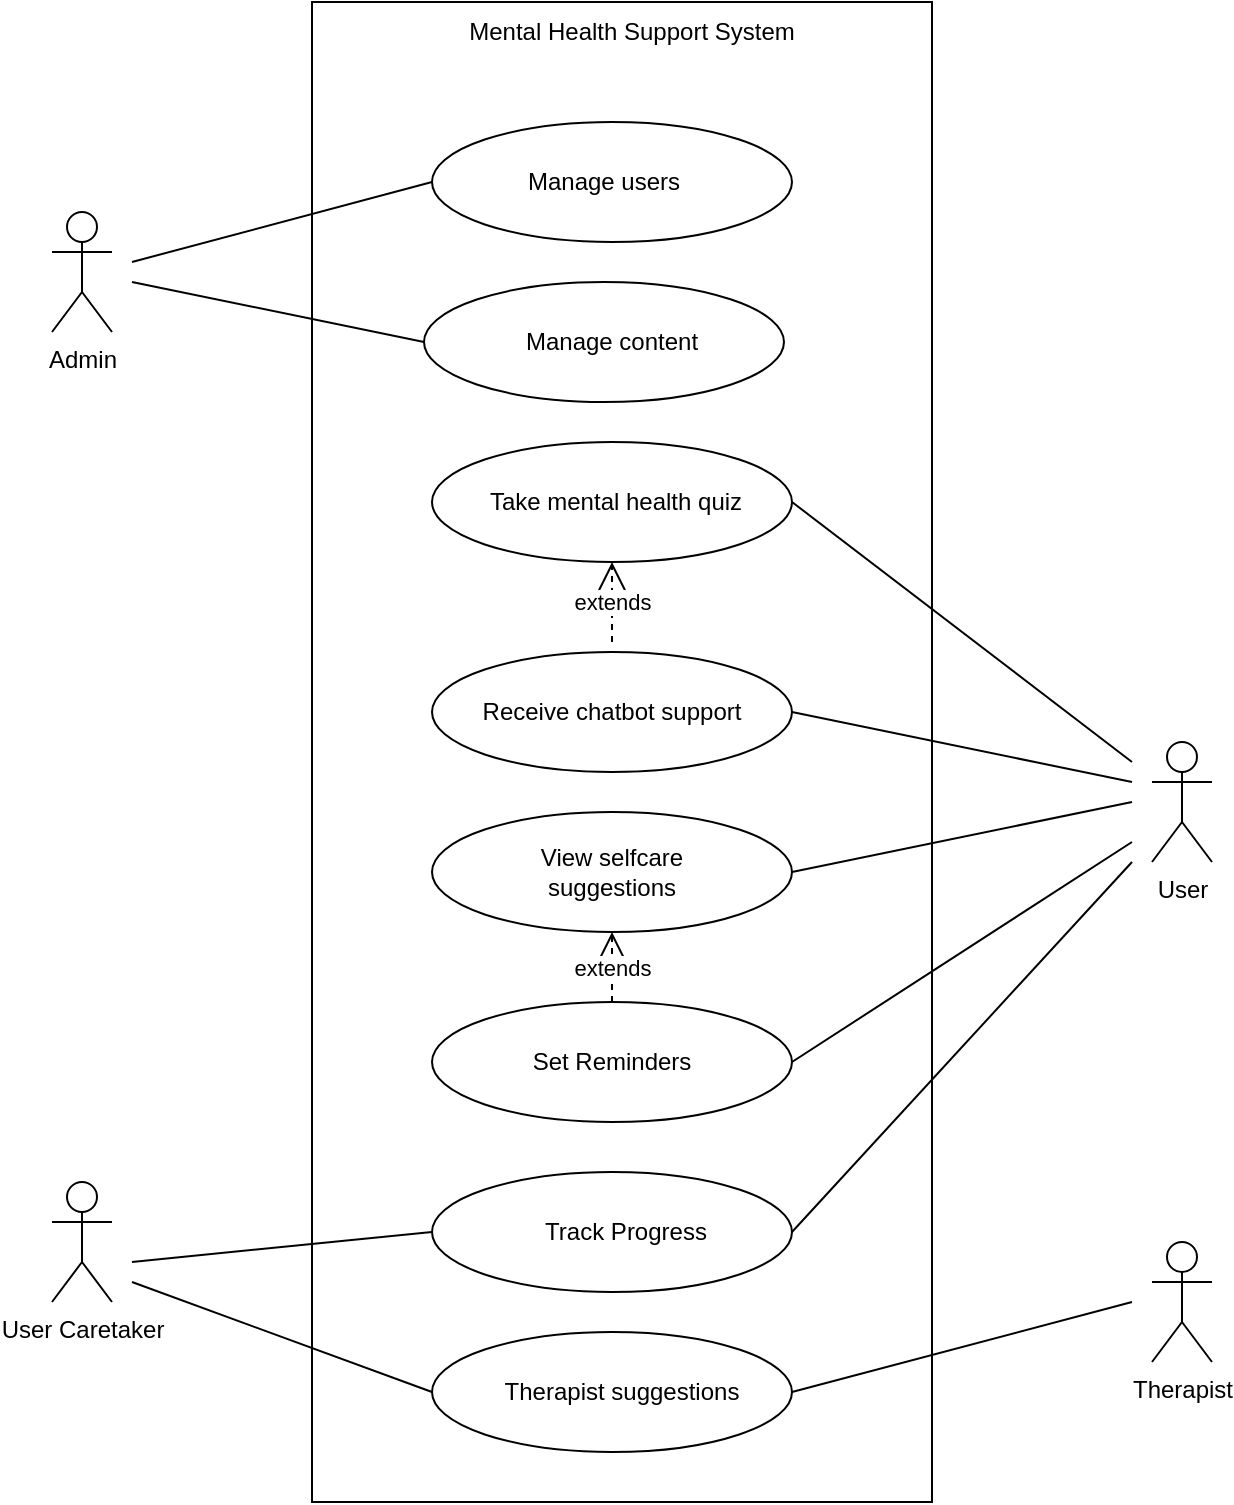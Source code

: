 <mxfile version="26.0.6">
  <diagram name="Page-1" id="d2zdWcBFvEhPLDVjw9Od">
    <mxGraphModel dx="880" dy="472" grid="1" gridSize="10" guides="1" tooltips="1" connect="1" arrows="1" fold="1" page="1" pageScale="1" pageWidth="827" pageHeight="1169" math="0" shadow="0">
      <root>
        <mxCell id="0" />
        <mxCell id="1" parent="0" />
        <mxCell id="ALXvMDp6oZ-iTgO_WjpZ-25" value="" style="rounded=0;whiteSpace=wrap;html=1;" vertex="1" parent="1">
          <mxGeometry x="240" y="130" width="310" height="750" as="geometry" />
        </mxCell>
        <mxCell id="ALXvMDp6oZ-iTgO_WjpZ-1" value="" style="ellipse;whiteSpace=wrap;html=1;" vertex="1" parent="1">
          <mxGeometry x="300" y="190" width="180" height="60" as="geometry" />
        </mxCell>
        <mxCell id="ALXvMDp6oZ-iTgO_WjpZ-2" value="" style="ellipse;whiteSpace=wrap;html=1;" vertex="1" parent="1">
          <mxGeometry x="300" y="795" width="180" height="60" as="geometry" />
        </mxCell>
        <mxCell id="ALXvMDp6oZ-iTgO_WjpZ-3" value="Set Reminders" style="ellipse;whiteSpace=wrap;html=1;" vertex="1" parent="1">
          <mxGeometry x="300" y="630" width="180" height="60" as="geometry" />
        </mxCell>
        <mxCell id="ALXvMDp6oZ-iTgO_WjpZ-5" value="" style="ellipse;whiteSpace=wrap;html=1;" vertex="1" parent="1">
          <mxGeometry x="300" y="715" width="180" height="60" as="geometry" />
        </mxCell>
        <mxCell id="ALXvMDp6oZ-iTgO_WjpZ-6" value="" style="ellipse;whiteSpace=wrap;html=1;" vertex="1" parent="1">
          <mxGeometry x="296" y="270" width="180" height="60" as="geometry" />
        </mxCell>
        <mxCell id="ALXvMDp6oZ-iTgO_WjpZ-7" value="" style="ellipse;whiteSpace=wrap;html=1;" vertex="1" parent="1">
          <mxGeometry x="300" y="350" width="180" height="60" as="geometry" />
        </mxCell>
        <mxCell id="ALXvMDp6oZ-iTgO_WjpZ-8" value="" style="ellipse;whiteSpace=wrap;html=1;" vertex="1" parent="1">
          <mxGeometry x="300" y="455" width="180" height="60" as="geometry" />
        </mxCell>
        <mxCell id="ALXvMDp6oZ-iTgO_WjpZ-9" value="" style="ellipse;whiteSpace=wrap;html=1;" vertex="1" parent="1">
          <mxGeometry x="300" y="535" width="180" height="60" as="geometry" />
        </mxCell>
        <mxCell id="ALXvMDp6oZ-iTgO_WjpZ-11" value="Manage users" style="text;html=1;align=center;verticalAlign=middle;whiteSpace=wrap;rounded=0;" vertex="1" parent="1">
          <mxGeometry x="343" y="205" width="86" height="30" as="geometry" />
        </mxCell>
        <mxCell id="ALXvMDp6oZ-iTgO_WjpZ-12" value="Manage content" style="text;html=1;align=center;verticalAlign=middle;whiteSpace=wrap;rounded=0;" vertex="1" parent="1">
          <mxGeometry x="345" y="285" width="90" height="30" as="geometry" />
        </mxCell>
        <mxCell id="ALXvMDp6oZ-iTgO_WjpZ-13" value="Take mental health quiz" style="text;html=1;align=center;verticalAlign=middle;whiteSpace=wrap;rounded=0;" vertex="1" parent="1">
          <mxGeometry x="324" y="365" width="136" height="30" as="geometry" />
        </mxCell>
        <mxCell id="ALXvMDp6oZ-iTgO_WjpZ-14" value="Receive chatbot support" style="text;html=1;align=center;verticalAlign=middle;whiteSpace=wrap;rounded=0;" vertex="1" parent="1">
          <mxGeometry x="322" y="470" width="136" height="30" as="geometry" />
        </mxCell>
        <mxCell id="ALXvMDp6oZ-iTgO_WjpZ-15" value="View selfcare suggestions" style="text;html=1;align=center;verticalAlign=middle;whiteSpace=wrap;rounded=0;" vertex="1" parent="1">
          <mxGeometry x="345" y="550" width="90" height="30" as="geometry" />
        </mxCell>
        <mxCell id="ALXvMDp6oZ-iTgO_WjpZ-17" value="Track Progress" style="text;html=1;align=center;verticalAlign=middle;whiteSpace=wrap;rounded=0;" vertex="1" parent="1">
          <mxGeometry x="354" y="730" width="86" height="30" as="geometry" />
        </mxCell>
        <mxCell id="ALXvMDp6oZ-iTgO_WjpZ-18" value="Therapist suggestions" style="text;html=1;align=center;verticalAlign=middle;whiteSpace=wrap;rounded=0;" vertex="1" parent="1">
          <mxGeometry x="332" y="810" width="126" height="30" as="geometry" />
        </mxCell>
        <mxCell id="ALXvMDp6oZ-iTgO_WjpZ-21" value="extends" style="endArrow=open;endSize=12;dashed=1;html=1;rounded=0;entryX=0.5;entryY=1;entryDx=0;entryDy=0;" edge="1" parent="1" target="ALXvMDp6oZ-iTgO_WjpZ-7">
          <mxGeometry width="160" relative="1" as="geometry">
            <mxPoint x="390" y="450" as="sourcePoint" />
            <mxPoint x="490" y="430" as="targetPoint" />
          </mxGeometry>
        </mxCell>
        <mxCell id="ALXvMDp6oZ-iTgO_WjpZ-24" value="extends" style="endArrow=open;endSize=12;dashed=1;html=1;rounded=0;exitX=0.5;exitY=0;exitDx=0;exitDy=0;entryX=0.5;entryY=1;entryDx=0;entryDy=0;" edge="1" parent="1" source="ALXvMDp6oZ-iTgO_WjpZ-3" target="ALXvMDp6oZ-iTgO_WjpZ-9">
          <mxGeometry width="160" relative="1" as="geometry">
            <mxPoint x="330" y="530" as="sourcePoint" />
            <mxPoint x="490" y="530" as="targetPoint" />
          </mxGeometry>
        </mxCell>
        <mxCell id="ALXvMDp6oZ-iTgO_WjpZ-26" value="Admin" style="shape=umlActor;verticalLabelPosition=bottom;verticalAlign=top;html=1;outlineConnect=0;" vertex="1" parent="1">
          <mxGeometry x="110" y="235" width="30" height="60" as="geometry" />
        </mxCell>
        <mxCell id="ALXvMDp6oZ-iTgO_WjpZ-27" value="" style="endArrow=none;html=1;rounded=0;entryX=0;entryY=0.5;entryDx=0;entryDy=0;" edge="1" parent="1" target="ALXvMDp6oZ-iTgO_WjpZ-1">
          <mxGeometry width="50" height="50" relative="1" as="geometry">
            <mxPoint x="150" y="260" as="sourcePoint" />
            <mxPoint x="440" y="380" as="targetPoint" />
          </mxGeometry>
        </mxCell>
        <mxCell id="ALXvMDp6oZ-iTgO_WjpZ-28" value="" style="endArrow=none;html=1;rounded=0;entryX=0;entryY=0.5;entryDx=0;entryDy=0;" edge="1" parent="1" target="ALXvMDp6oZ-iTgO_WjpZ-6">
          <mxGeometry width="50" height="50" relative="1" as="geometry">
            <mxPoint x="150" y="270" as="sourcePoint" />
            <mxPoint x="440" y="380" as="targetPoint" />
          </mxGeometry>
        </mxCell>
        <mxCell id="ALXvMDp6oZ-iTgO_WjpZ-29" value="User" style="shape=umlActor;verticalLabelPosition=bottom;verticalAlign=top;html=1;outlineConnect=0;" vertex="1" parent="1">
          <mxGeometry x="660" y="500" width="30" height="60" as="geometry" />
        </mxCell>
        <mxCell id="ALXvMDp6oZ-iTgO_WjpZ-32" value="" style="endArrow=none;html=1;rounded=0;entryX=1;entryY=0.5;entryDx=0;entryDy=0;" edge="1" parent="1" target="ALXvMDp6oZ-iTgO_WjpZ-7">
          <mxGeometry width="50" height="50" relative="1" as="geometry">
            <mxPoint x="650" y="510" as="sourcePoint" />
            <mxPoint x="440" y="480" as="targetPoint" />
          </mxGeometry>
        </mxCell>
        <mxCell id="ALXvMDp6oZ-iTgO_WjpZ-34" value="" style="endArrow=none;html=1;rounded=0;entryX=1;entryY=0.5;entryDx=0;entryDy=0;" edge="1" parent="1" target="ALXvMDp6oZ-iTgO_WjpZ-8">
          <mxGeometry width="50" height="50" relative="1" as="geometry">
            <mxPoint x="650" y="520" as="sourcePoint" />
            <mxPoint x="440" y="480" as="targetPoint" />
          </mxGeometry>
        </mxCell>
        <mxCell id="ALXvMDp6oZ-iTgO_WjpZ-35" value="" style="endArrow=none;html=1;rounded=0;entryX=1;entryY=0.5;entryDx=0;entryDy=0;" edge="1" parent="1" target="ALXvMDp6oZ-iTgO_WjpZ-9">
          <mxGeometry width="50" height="50" relative="1" as="geometry">
            <mxPoint x="650" y="530" as="sourcePoint" />
            <mxPoint x="440" y="480" as="targetPoint" />
          </mxGeometry>
        </mxCell>
        <mxCell id="ALXvMDp6oZ-iTgO_WjpZ-37" value="" style="endArrow=none;html=1;rounded=0;entryX=1;entryY=0.5;entryDx=0;entryDy=0;" edge="1" parent="1" target="ALXvMDp6oZ-iTgO_WjpZ-3">
          <mxGeometry width="50" height="50" relative="1" as="geometry">
            <mxPoint x="650" y="550" as="sourcePoint" />
            <mxPoint x="440" y="680" as="targetPoint" />
          </mxGeometry>
        </mxCell>
        <mxCell id="ALXvMDp6oZ-iTgO_WjpZ-38" value="" style="endArrow=none;html=1;rounded=0;entryX=1;entryY=0.5;entryDx=0;entryDy=0;" edge="1" parent="1" target="ALXvMDp6oZ-iTgO_WjpZ-5">
          <mxGeometry width="50" height="50" relative="1" as="geometry">
            <mxPoint x="650" y="560" as="sourcePoint" />
            <mxPoint x="440" y="680" as="targetPoint" />
          </mxGeometry>
        </mxCell>
        <mxCell id="ALXvMDp6oZ-iTgO_WjpZ-39" value="Therapist" style="shape=umlActor;verticalLabelPosition=bottom;verticalAlign=top;html=1;outlineConnect=0;" vertex="1" parent="1">
          <mxGeometry x="660" y="750" width="30" height="60" as="geometry" />
        </mxCell>
        <mxCell id="ALXvMDp6oZ-iTgO_WjpZ-40" value="" style="endArrow=none;html=1;rounded=0;exitX=1;exitY=0.5;exitDx=0;exitDy=0;" edge="1" parent="1" source="ALXvMDp6oZ-iTgO_WjpZ-2">
          <mxGeometry width="50" height="50" relative="1" as="geometry">
            <mxPoint x="390" y="730" as="sourcePoint" />
            <mxPoint x="650" y="780" as="targetPoint" />
          </mxGeometry>
        </mxCell>
        <mxCell id="ALXvMDp6oZ-iTgO_WjpZ-41" value="User Caretaker" style="shape=umlActor;verticalLabelPosition=bottom;verticalAlign=top;html=1;outlineConnect=0;" vertex="1" parent="1">
          <mxGeometry x="110" y="720" width="30" height="60" as="geometry" />
        </mxCell>
        <mxCell id="ALXvMDp6oZ-iTgO_WjpZ-43" value="" style="endArrow=none;html=1;rounded=0;entryX=0;entryY=0.5;entryDx=0;entryDy=0;" edge="1" parent="1" target="ALXvMDp6oZ-iTgO_WjpZ-5">
          <mxGeometry width="50" height="50" relative="1" as="geometry">
            <mxPoint x="150" y="760" as="sourcePoint" />
            <mxPoint x="440" y="680" as="targetPoint" />
          </mxGeometry>
        </mxCell>
        <mxCell id="ALXvMDp6oZ-iTgO_WjpZ-45" value="" style="endArrow=none;html=1;rounded=0;exitX=0;exitY=0.5;exitDx=0;exitDy=0;" edge="1" parent="1" source="ALXvMDp6oZ-iTgO_WjpZ-2">
          <mxGeometry width="50" height="50" relative="1" as="geometry">
            <mxPoint x="390" y="730" as="sourcePoint" />
            <mxPoint x="150" y="770" as="targetPoint" />
          </mxGeometry>
        </mxCell>
        <mxCell id="ALXvMDp6oZ-iTgO_WjpZ-46" value="Mental Health Support System" style="text;html=1;align=center;verticalAlign=middle;whiteSpace=wrap;rounded=0;" vertex="1" parent="1">
          <mxGeometry x="310" y="130" width="180" height="30" as="geometry" />
        </mxCell>
      </root>
    </mxGraphModel>
  </diagram>
</mxfile>
